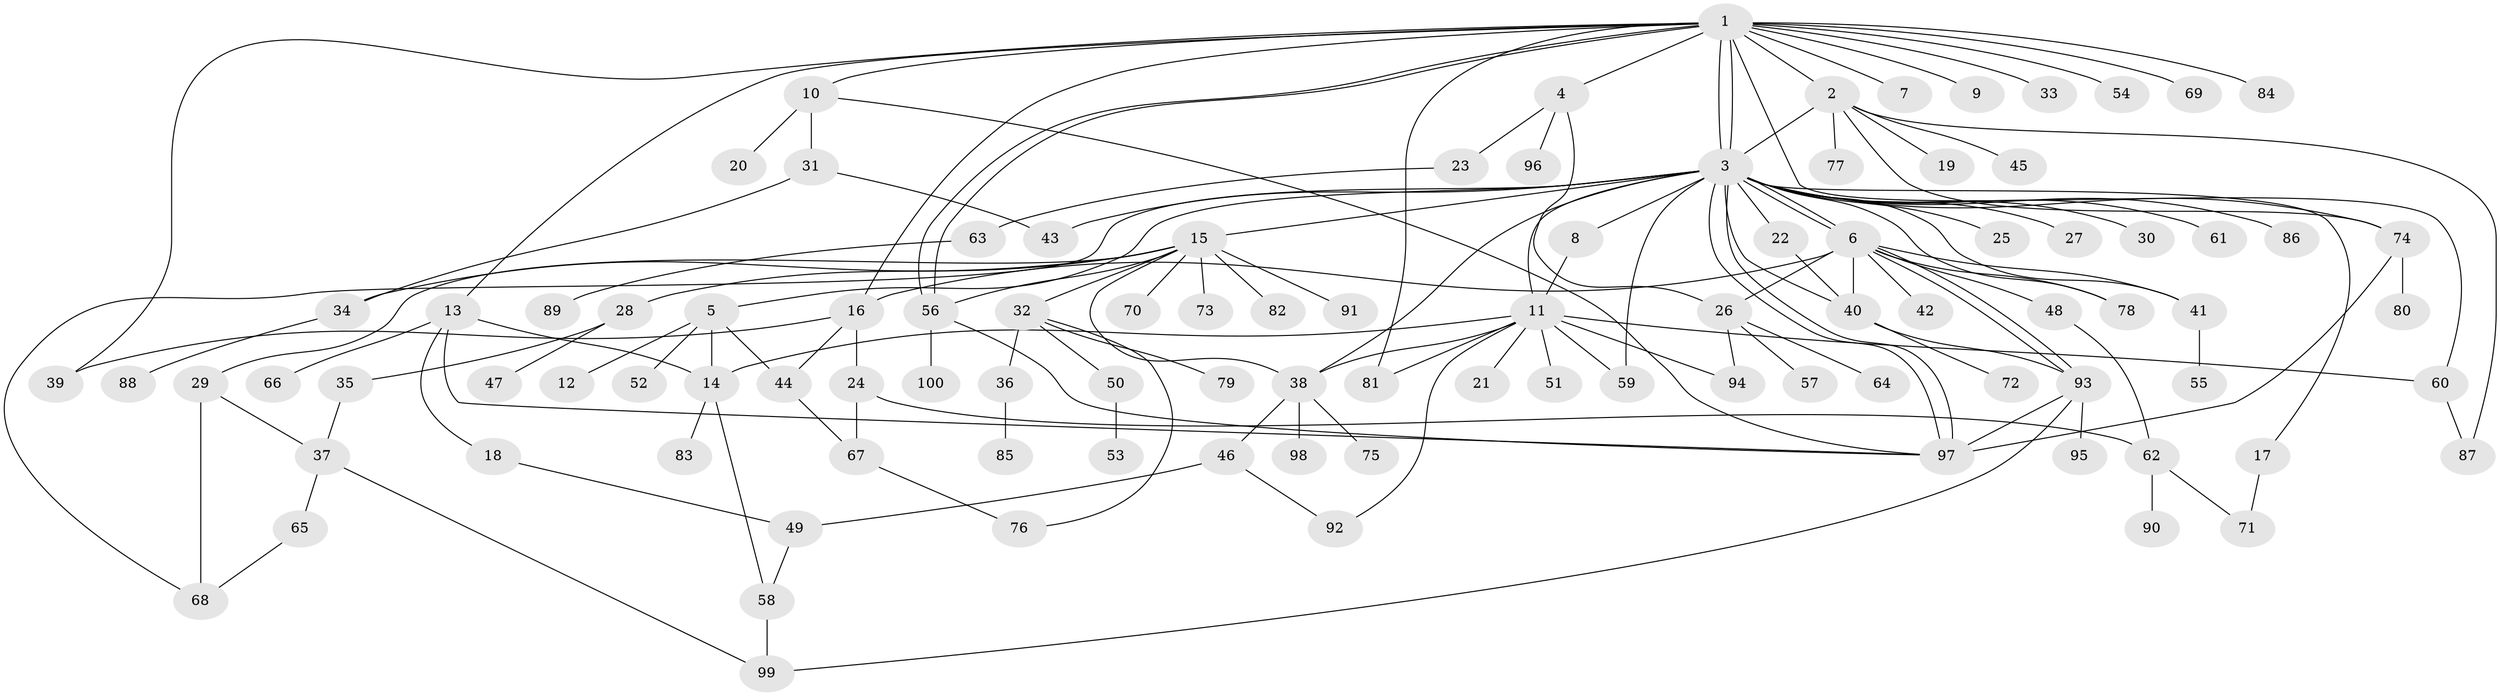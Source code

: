 // Generated by graph-tools (version 1.1) at 2025/50/03/09/25 03:50:00]
// undirected, 100 vertices, 145 edges
graph export_dot {
graph [start="1"]
  node [color=gray90,style=filled];
  1;
  2;
  3;
  4;
  5;
  6;
  7;
  8;
  9;
  10;
  11;
  12;
  13;
  14;
  15;
  16;
  17;
  18;
  19;
  20;
  21;
  22;
  23;
  24;
  25;
  26;
  27;
  28;
  29;
  30;
  31;
  32;
  33;
  34;
  35;
  36;
  37;
  38;
  39;
  40;
  41;
  42;
  43;
  44;
  45;
  46;
  47;
  48;
  49;
  50;
  51;
  52;
  53;
  54;
  55;
  56;
  57;
  58;
  59;
  60;
  61;
  62;
  63;
  64;
  65;
  66;
  67;
  68;
  69;
  70;
  71;
  72;
  73;
  74;
  75;
  76;
  77;
  78;
  79;
  80;
  81;
  82;
  83;
  84;
  85;
  86;
  87;
  88;
  89;
  90;
  91;
  92;
  93;
  94;
  95;
  96;
  97;
  98;
  99;
  100;
  1 -- 2;
  1 -- 3;
  1 -- 3;
  1 -- 4;
  1 -- 7;
  1 -- 9;
  1 -- 10;
  1 -- 13;
  1 -- 16;
  1 -- 33;
  1 -- 39;
  1 -- 54;
  1 -- 56;
  1 -- 56;
  1 -- 60;
  1 -- 69;
  1 -- 81;
  1 -- 84;
  2 -- 3;
  2 -- 19;
  2 -- 45;
  2 -- 74;
  2 -- 77;
  2 -- 87;
  3 -- 5;
  3 -- 6;
  3 -- 6;
  3 -- 8;
  3 -- 11;
  3 -- 15;
  3 -- 17;
  3 -- 22;
  3 -- 25;
  3 -- 27;
  3 -- 30;
  3 -- 38;
  3 -- 40;
  3 -- 41;
  3 -- 43;
  3 -- 59;
  3 -- 61;
  3 -- 68;
  3 -- 74;
  3 -- 78;
  3 -- 86;
  3 -- 97;
  3 -- 97;
  4 -- 23;
  4 -- 26;
  4 -- 96;
  5 -- 12;
  5 -- 14;
  5 -- 44;
  5 -- 52;
  6 -- 16;
  6 -- 26;
  6 -- 40;
  6 -- 41;
  6 -- 42;
  6 -- 48;
  6 -- 78;
  6 -- 93;
  6 -- 93;
  8 -- 11;
  10 -- 20;
  10 -- 31;
  10 -- 97;
  11 -- 14;
  11 -- 21;
  11 -- 38;
  11 -- 51;
  11 -- 59;
  11 -- 60;
  11 -- 81;
  11 -- 92;
  11 -- 94;
  13 -- 14;
  13 -- 18;
  13 -- 66;
  13 -- 97;
  14 -- 58;
  14 -- 83;
  15 -- 28;
  15 -- 29;
  15 -- 32;
  15 -- 34;
  15 -- 38;
  15 -- 56;
  15 -- 70;
  15 -- 73;
  15 -- 82;
  15 -- 91;
  16 -- 24;
  16 -- 39;
  16 -- 44;
  17 -- 71;
  18 -- 49;
  22 -- 40;
  23 -- 63;
  24 -- 62;
  24 -- 67;
  26 -- 57;
  26 -- 64;
  26 -- 94;
  28 -- 35;
  28 -- 47;
  29 -- 37;
  29 -- 68;
  31 -- 34;
  31 -- 43;
  32 -- 36;
  32 -- 50;
  32 -- 76;
  32 -- 79;
  34 -- 88;
  35 -- 37;
  36 -- 85;
  37 -- 65;
  37 -- 99;
  38 -- 46;
  38 -- 75;
  38 -- 98;
  40 -- 72;
  40 -- 93;
  41 -- 55;
  44 -- 67;
  46 -- 49;
  46 -- 92;
  48 -- 62;
  49 -- 58;
  50 -- 53;
  56 -- 97;
  56 -- 100;
  58 -- 99;
  60 -- 87;
  62 -- 71;
  62 -- 90;
  63 -- 89;
  65 -- 68;
  67 -- 76;
  74 -- 80;
  74 -- 97;
  93 -- 95;
  93 -- 97;
  93 -- 99;
}
